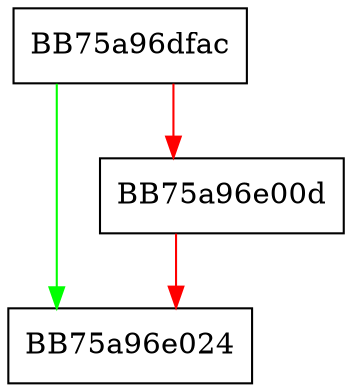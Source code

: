 digraph _Init {
  node [shape="box"];
  graph [splines=ortho];
  BB75a96dfac -> BB75a96e024 [color="green"];
  BB75a96dfac -> BB75a96e00d [color="red"];
  BB75a96e00d -> BB75a96e024 [color="red"];
}